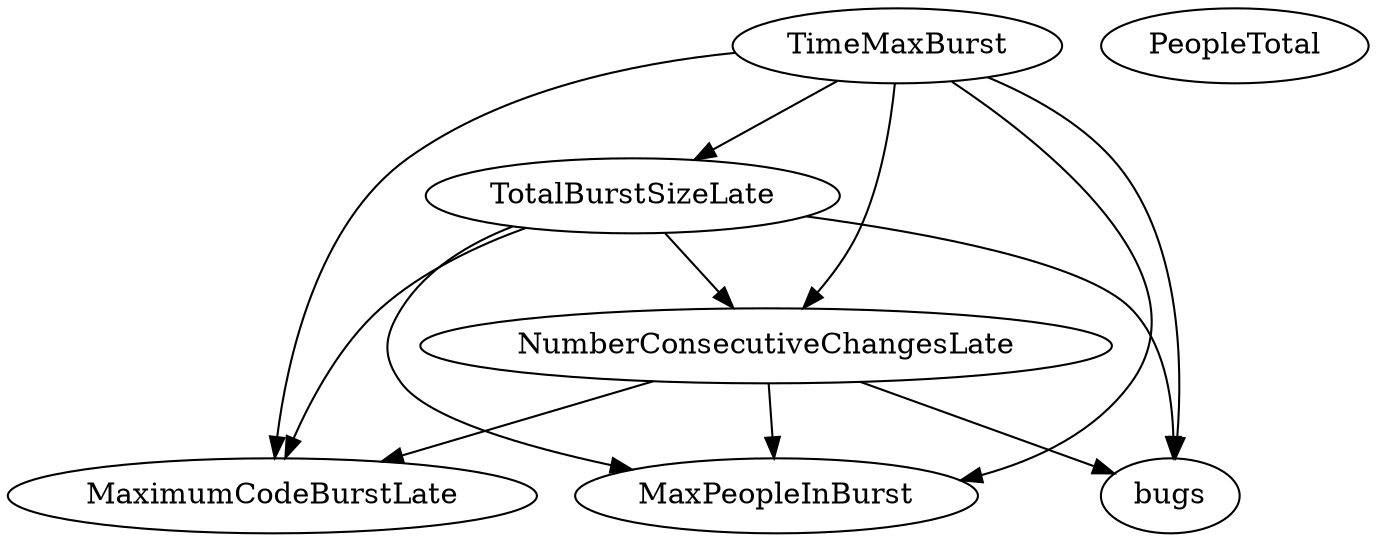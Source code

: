 digraph {
   NumberConsecutiveChangesLate;
   PeopleTotal;
   bugs;
   MaximumCodeBurstLate;
   TotalBurstSizeLate;
   MaxPeopleInBurst;
   TimeMaxBurst;
   NumberConsecutiveChangesLate -> bugs;
   NumberConsecutiveChangesLate -> MaximumCodeBurstLate;
   NumberConsecutiveChangesLate -> MaxPeopleInBurst;
   TotalBurstSizeLate -> NumberConsecutiveChangesLate;
   TotalBurstSizeLate -> bugs;
   TotalBurstSizeLate -> MaximumCodeBurstLate;
   TotalBurstSizeLate -> MaxPeopleInBurst;
   TimeMaxBurst -> NumberConsecutiveChangesLate;
   TimeMaxBurst -> bugs;
   TimeMaxBurst -> MaximumCodeBurstLate;
   TimeMaxBurst -> TotalBurstSizeLate;
   TimeMaxBurst -> MaxPeopleInBurst;
}
